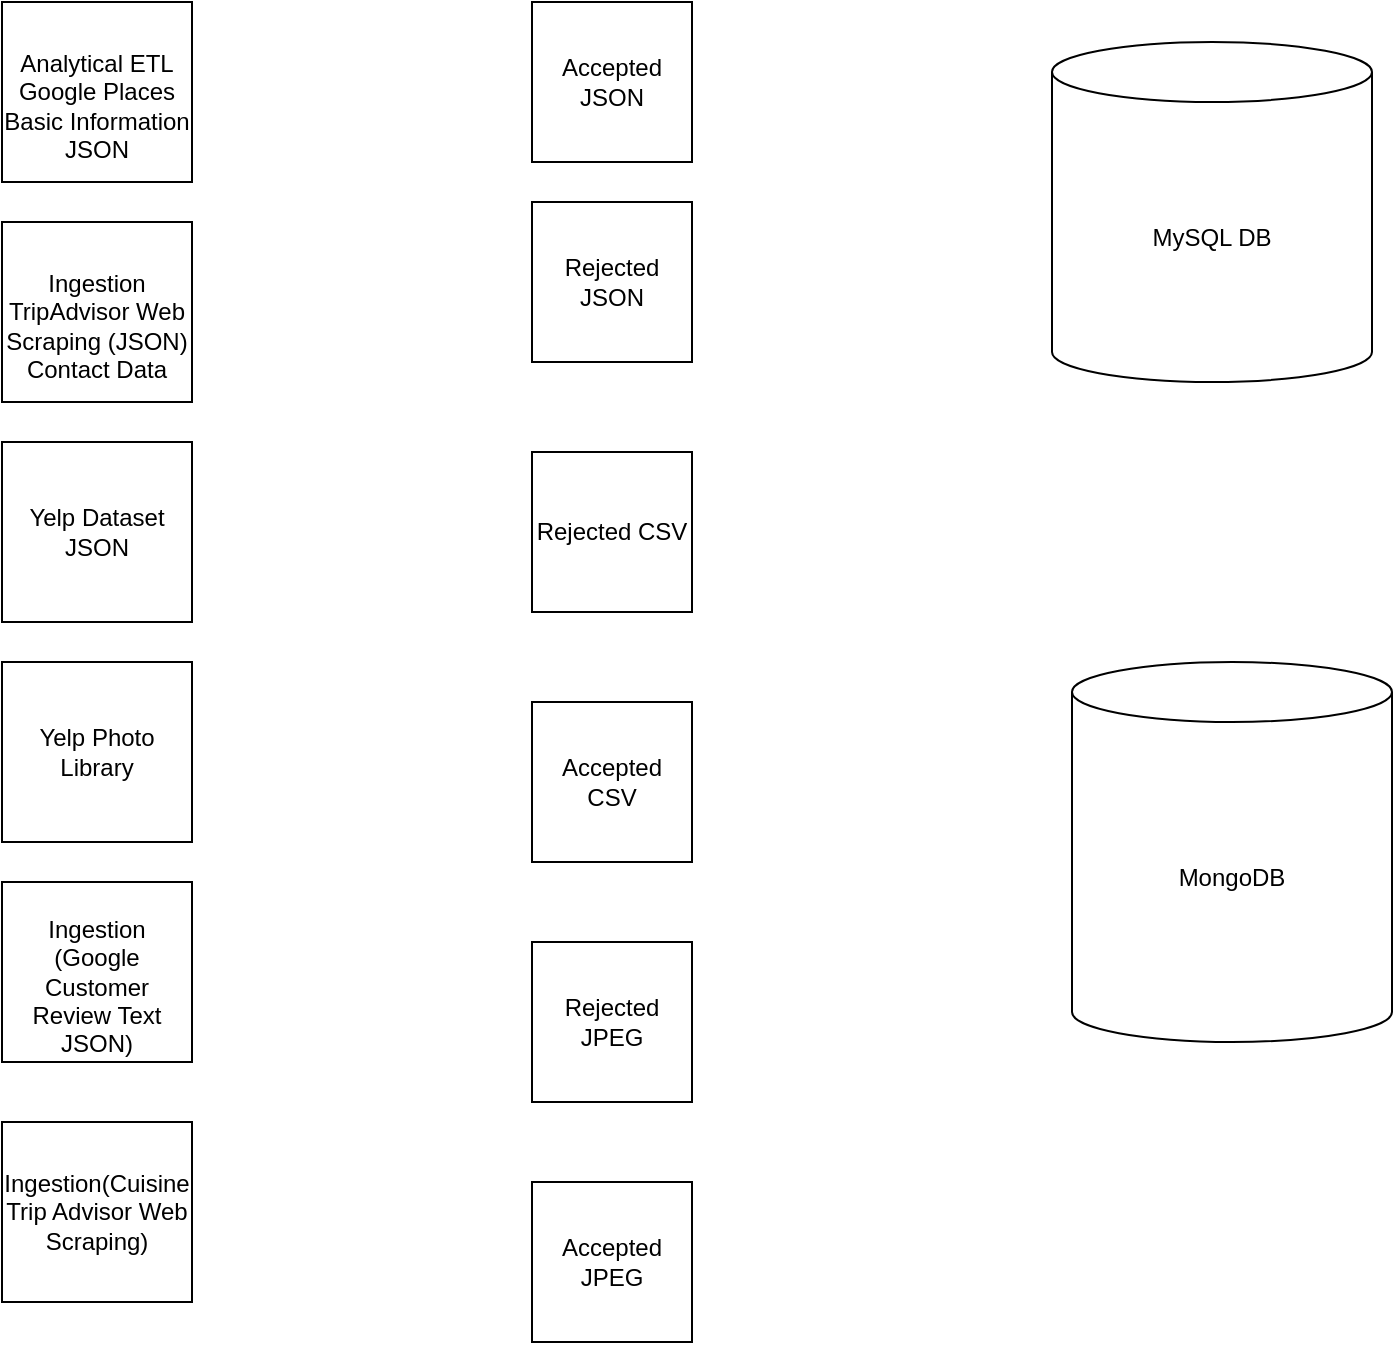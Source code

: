 <mxfile version="14.8.6" type="device"><diagram id="2ZKeXKF5ymRBdiDSr-dt" name="Page-1"><mxGraphModel dx="1426" dy="737" grid="1" gridSize="10" guides="1" tooltips="1" connect="1" arrows="1" fold="1" page="1" pageScale="1" pageWidth="850" pageHeight="1100" math="0" shadow="0"><root><mxCell id="0"/><mxCell id="1" parent="0"/><mxCell id="LLlM7HDDsxBBNCpUPSzB-11" value="&lt;br&gt;Analytical ETL&lt;br&gt;Google Places Basic Information JSON" style="rounded=0;whiteSpace=wrap;html=1;rotation=0;" vertex="1" parent="1"><mxGeometry x="35" y="40" width="95" height="90" as="geometry"/></mxCell><mxCell id="LLlM7HDDsxBBNCpUPSzB-14" value="Yelp Photo Library" style="rounded=0;whiteSpace=wrap;html=1;rotation=0;" vertex="1" parent="1"><mxGeometry x="35" y="370" width="95" height="90" as="geometry"/></mxCell><mxCell id="LLlM7HDDsxBBNCpUPSzB-15" value="Yelp Dataset JSON" style="rounded=0;whiteSpace=wrap;html=1;rotation=0;" vertex="1" parent="1"><mxGeometry x="35" y="260" width="95" height="90" as="geometry"/></mxCell><mxCell id="LLlM7HDDsxBBNCpUPSzB-16" value="&lt;br&gt;Ingestion&lt;br&gt;TripAdvisor Web Scraping (JSON)&lt;br&gt;Contact Data" style="rounded=0;whiteSpace=wrap;html=1;rotation=0;" vertex="1" parent="1"><mxGeometry x="35" y="150" width="95" height="90" as="geometry"/></mxCell><mxCell id="LLlM7HDDsxBBNCpUPSzB-17" value="&lt;br&gt;Ingestion&lt;br&gt;(Google&lt;br&gt;Customer Review Text&lt;br&gt;JSON)" style="rounded=0;whiteSpace=wrap;html=1;rotation=0;" vertex="1" parent="1"><mxGeometry x="35" y="480" width="95" height="90" as="geometry"/></mxCell><mxCell id="LLlM7HDDsxBBNCpUPSzB-18" value="Ingestion(Cuisine Trip Advisor Web Scraping)" style="rounded=0;whiteSpace=wrap;html=1;rotation=0;" vertex="1" parent="1"><mxGeometry x="35" y="600" width="95" height="90" as="geometry"/></mxCell><mxCell id="LLlM7HDDsxBBNCpUPSzB-20" value="Accepted JSON" style="rounded=0;whiteSpace=wrap;html=1;rotation=0;" vertex="1" parent="1"><mxGeometry x="300" y="40" width="80" height="80" as="geometry"/></mxCell><mxCell id="LLlM7HDDsxBBNCpUPSzB-21" value="Rejected JSON" style="rounded=0;whiteSpace=wrap;html=1;rotation=0;" vertex="1" parent="1"><mxGeometry x="300" y="140" width="80" height="80" as="geometry"/></mxCell><mxCell id="LLlM7HDDsxBBNCpUPSzB-22" value="Rejected CSV" style="rounded=0;whiteSpace=wrap;html=1;rotation=0;" vertex="1" parent="1"><mxGeometry x="300" y="265" width="80" height="80" as="geometry"/></mxCell><mxCell id="LLlM7HDDsxBBNCpUPSzB-25" value="Accepted CSV" style="rounded=0;whiteSpace=wrap;html=1;rotation=0;" vertex="1" parent="1"><mxGeometry x="300" y="390" width="80" height="80" as="geometry"/></mxCell><mxCell id="LLlM7HDDsxBBNCpUPSzB-27" value="MySQL DB" style="shape=cylinder3;whiteSpace=wrap;html=1;boundedLbl=1;backgroundOutline=1;size=15;" vertex="1" parent="1"><mxGeometry x="560" y="60" width="160" height="170" as="geometry"/></mxCell><mxCell id="LLlM7HDDsxBBNCpUPSzB-28" value="MongoDB" style="shape=cylinder3;whiteSpace=wrap;html=1;boundedLbl=1;backgroundOutline=1;size=15;" vertex="1" parent="1"><mxGeometry x="570" y="370" width="160" height="190" as="geometry"/></mxCell><mxCell id="LLlM7HDDsxBBNCpUPSzB-32" value="Rejected JPEG" style="rounded=0;whiteSpace=wrap;html=1;rotation=0;" vertex="1" parent="1"><mxGeometry x="300" y="510" width="80" height="80" as="geometry"/></mxCell><mxCell id="LLlM7HDDsxBBNCpUPSzB-33" value="Accepted JPEG" style="rounded=0;whiteSpace=wrap;html=1;rotation=0;" vertex="1" parent="1"><mxGeometry x="300" y="630" width="80" height="80" as="geometry"/></mxCell></root></mxGraphModel></diagram></mxfile>